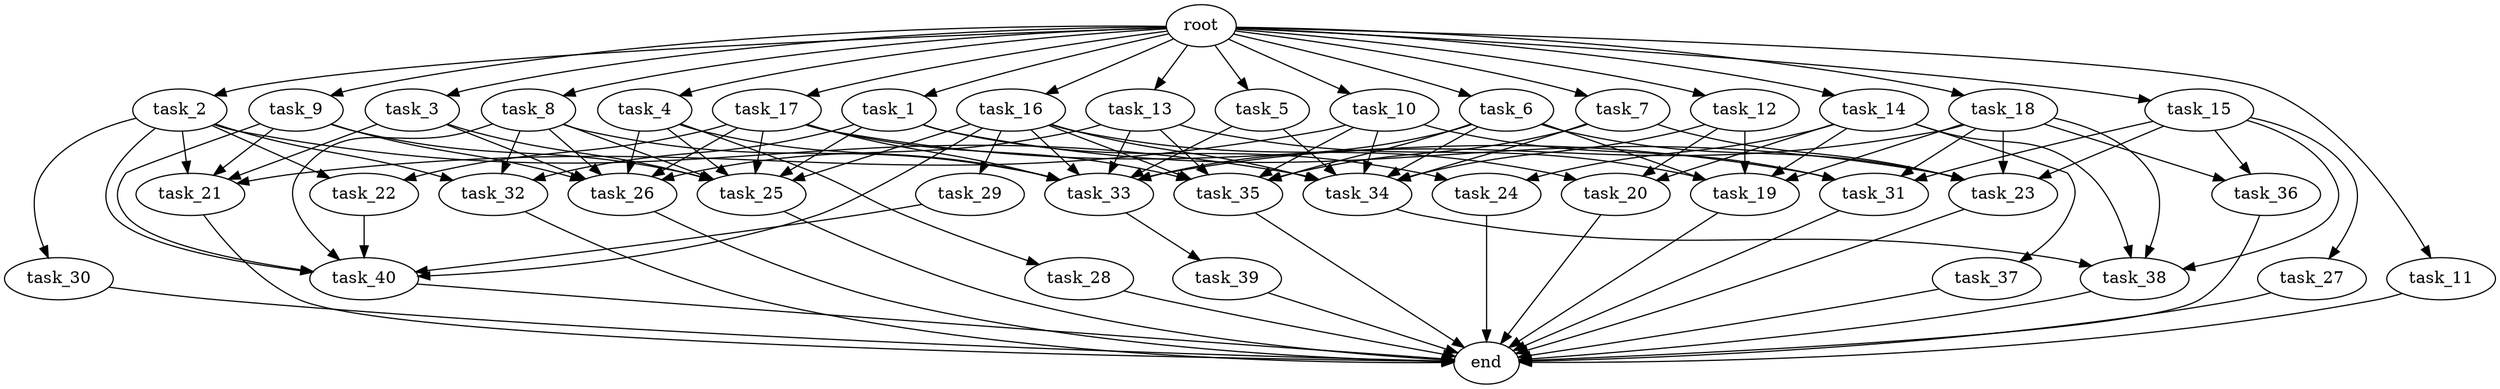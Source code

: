 digraph G {
  root [size="0.000000e+00"];
  task_1 [size="7.439722e+10"];
  task_2 [size="9.009640e+10"];
  task_3 [size="1.741915e+10"];
  task_4 [size="3.015514e+10"];
  task_5 [size="4.866947e+08"];
  task_6 [size="3.200655e+09"];
  task_7 [size="8.010851e+09"];
  task_8 [size="7.094671e+10"];
  task_9 [size="3.078834e+10"];
  task_10 [size="7.201743e+10"];
  task_11 [size="3.420738e+10"];
  task_12 [size="9.423026e+10"];
  task_13 [size="3.983804e+10"];
  task_14 [size="1.081016e+10"];
  task_15 [size="5.346237e+10"];
  task_16 [size="3.153938e+10"];
  task_17 [size="2.818604e+10"];
  task_18 [size="9.566923e+10"];
  task_19 [size="9.281737e+10"];
  task_20 [size="3.842343e+10"];
  task_21 [size="8.341129e+10"];
  task_22 [size="5.631433e+10"];
  task_23 [size="3.788857e+10"];
  task_24 [size="1.622353e+10"];
  task_25 [size="1.646258e+10"];
  task_26 [size="4.522332e+10"];
  task_27 [size="2.392379e+10"];
  task_28 [size="7.629126e+10"];
  task_29 [size="2.217011e+10"];
  task_30 [size="1.444845e+10"];
  task_31 [size="7.948487e+10"];
  task_32 [size="6.756890e+10"];
  task_33 [size="2.911875e+10"];
  task_34 [size="1.813650e+10"];
  task_35 [size="2.223189e+10"];
  task_36 [size="8.265863e+09"];
  task_37 [size="6.400719e+10"];
  task_38 [size="9.216304e+10"];
  task_39 [size="1.393856e+10"];
  task_40 [size="3.869362e+10"];
  end [size="0.000000e+00"];

  root -> task_1 [size="1.000000e-12"];
  root -> task_2 [size="1.000000e-12"];
  root -> task_3 [size="1.000000e-12"];
  root -> task_4 [size="1.000000e-12"];
  root -> task_5 [size="1.000000e-12"];
  root -> task_6 [size="1.000000e-12"];
  root -> task_7 [size="1.000000e-12"];
  root -> task_8 [size="1.000000e-12"];
  root -> task_9 [size="1.000000e-12"];
  root -> task_10 [size="1.000000e-12"];
  root -> task_11 [size="1.000000e-12"];
  root -> task_12 [size="1.000000e-12"];
  root -> task_13 [size="1.000000e-12"];
  root -> task_14 [size="1.000000e-12"];
  root -> task_15 [size="1.000000e-12"];
  root -> task_16 [size="1.000000e-12"];
  root -> task_17 [size="1.000000e-12"];
  root -> task_18 [size="1.000000e-12"];
  task_1 -> task_23 [size="7.577715e+07"];
  task_1 -> task_24 [size="8.111766e+07"];
  task_1 -> task_25 [size="2.351797e+07"];
  task_1 -> task_32 [size="2.252297e+08"];
  task_2 -> task_21 [size="2.085282e+08"];
  task_2 -> task_22 [size="2.815716e+08"];
  task_2 -> task_30 [size="1.444845e+08"];
  task_2 -> task_32 [size="2.252297e+08"];
  task_2 -> task_34 [size="2.590929e+07"];
  task_2 -> task_40 [size="6.448936e+07"];
  task_3 -> task_21 [size="2.085282e+08"];
  task_3 -> task_25 [size="2.351797e+07"];
  task_3 -> task_26 [size="7.537220e+07"];
  task_4 -> task_25 [size="2.351797e+07"];
  task_4 -> task_26 [size="7.537220e+07"];
  task_4 -> task_28 [size="7.629126e+08"];
  task_4 -> task_33 [size="3.639844e+07"];
  task_5 -> task_33 [size="3.639844e+07"];
  task_5 -> task_34 [size="2.590929e+07"];
  task_6 -> task_19 [size="1.856347e+08"];
  task_6 -> task_23 [size="7.577715e+07"];
  task_6 -> task_33 [size="3.639844e+07"];
  task_6 -> task_34 [size="2.590929e+07"];
  task_6 -> task_35 [size="3.705316e+07"];
  task_7 -> task_23 [size="7.577715e+07"];
  task_7 -> task_34 [size="2.590929e+07"];
  task_7 -> task_35 [size="3.705316e+07"];
  task_8 -> task_25 [size="2.351797e+07"];
  task_8 -> task_26 [size="7.537220e+07"];
  task_8 -> task_32 [size="2.252297e+08"];
  task_8 -> task_33 [size="3.639844e+07"];
  task_8 -> task_40 [size="6.448936e+07"];
  task_9 -> task_21 [size="2.085282e+08"];
  task_9 -> task_25 [size="2.351797e+07"];
  task_9 -> task_26 [size="7.537220e+07"];
  task_9 -> task_40 [size="6.448936e+07"];
  task_10 -> task_21 [size="2.085282e+08"];
  task_10 -> task_31 [size="1.987122e+08"];
  task_10 -> task_34 [size="2.590929e+07"];
  task_10 -> task_35 [size="3.705316e+07"];
  task_11 -> end [size="1.000000e-12"];
  task_12 -> task_19 [size="1.856347e+08"];
  task_12 -> task_20 [size="1.280781e+08"];
  task_12 -> task_34 [size="2.590929e+07"];
  task_13 -> task_19 [size="1.856347e+08"];
  task_13 -> task_26 [size="7.537220e+07"];
  task_13 -> task_33 [size="3.639844e+07"];
  task_13 -> task_35 [size="3.705316e+07"];
  task_14 -> task_19 [size="1.856347e+08"];
  task_14 -> task_20 [size="1.280781e+08"];
  task_14 -> task_24 [size="8.111766e+07"];
  task_14 -> task_37 [size="6.400719e+08"];
  task_14 -> task_38 [size="2.304076e+08"];
  task_15 -> task_23 [size="7.577715e+07"];
  task_15 -> task_27 [size="2.392379e+08"];
  task_15 -> task_31 [size="1.987122e+08"];
  task_15 -> task_36 [size="4.132932e+07"];
  task_15 -> task_38 [size="2.304076e+08"];
  task_16 -> task_20 [size="1.280781e+08"];
  task_16 -> task_25 [size="2.351797e+07"];
  task_16 -> task_29 [size="2.217011e+08"];
  task_16 -> task_33 [size="3.639844e+07"];
  task_16 -> task_34 [size="2.590929e+07"];
  task_16 -> task_35 [size="3.705316e+07"];
  task_16 -> task_40 [size="6.448936e+07"];
  task_17 -> task_22 [size="2.815716e+08"];
  task_17 -> task_25 [size="2.351797e+07"];
  task_17 -> task_26 [size="7.537220e+07"];
  task_17 -> task_31 [size="1.987122e+08"];
  task_17 -> task_33 [size="3.639844e+07"];
  task_17 -> task_35 [size="3.705316e+07"];
  task_18 -> task_19 [size="1.856347e+08"];
  task_18 -> task_23 [size="7.577715e+07"];
  task_18 -> task_31 [size="1.987122e+08"];
  task_18 -> task_33 [size="3.639844e+07"];
  task_18 -> task_36 [size="4.132932e+07"];
  task_18 -> task_38 [size="2.304076e+08"];
  task_19 -> end [size="1.000000e-12"];
  task_20 -> end [size="1.000000e-12"];
  task_21 -> end [size="1.000000e-12"];
  task_22 -> task_40 [size="6.448936e+07"];
  task_23 -> end [size="1.000000e-12"];
  task_24 -> end [size="1.000000e-12"];
  task_25 -> end [size="1.000000e-12"];
  task_26 -> end [size="1.000000e-12"];
  task_27 -> end [size="1.000000e-12"];
  task_28 -> end [size="1.000000e-12"];
  task_29 -> task_40 [size="6.448936e+07"];
  task_30 -> end [size="1.000000e-12"];
  task_31 -> end [size="1.000000e-12"];
  task_32 -> end [size="1.000000e-12"];
  task_33 -> task_39 [size="1.393856e+08"];
  task_34 -> task_38 [size="2.304076e+08"];
  task_35 -> end [size="1.000000e-12"];
  task_36 -> end [size="1.000000e-12"];
  task_37 -> end [size="1.000000e-12"];
  task_38 -> end [size="1.000000e-12"];
  task_39 -> end [size="1.000000e-12"];
  task_40 -> end [size="1.000000e-12"];
}

